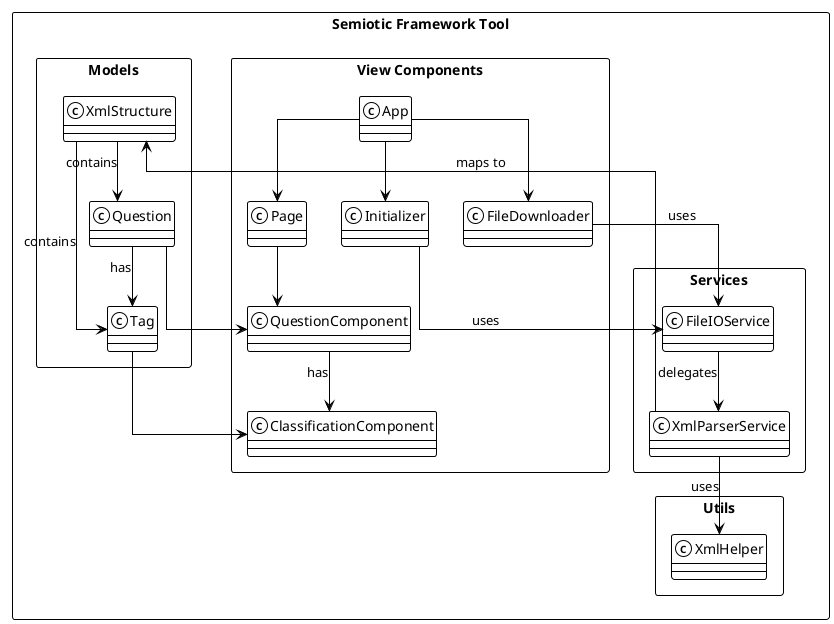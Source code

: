 @startuml package
' Set style for better readability
skinparam packageStyle rectangle
!theme mono
skinparam linetype ortho

' Main App Package
package "Semiotic Framework Tool" {
    package "View Components" {
        class App
        class Page
        class Initializer
        class FileDownloader
        class QuestionComponent
        class ClassificationComponent
    }

    package "Services" {
        class XmlParserService
        class FileIOService
    }

    package "Models" {
        class Tag
        class Question
        class XmlStructure
    }

    package "Utils" {
        class XmlHelper
    }

    ' Relationships
    

    App --> Page
    App --> Initializer
    App --> FileDownloader

    Page --> QuestionComponent

    QuestionComponent --> ClassificationComponent : has

    Tag --> ClassificationComponent

    Question --> Tag : has
    Question --> QuestionComponent

    Initializer --> FileIOService : uses
    FileDownloader --> FileIOService : uses
    FileIOService --> XmlParserService : delegates
    XmlParserService --> XmlHelper : uses
    XmlParserService --> XmlStructure : maps to
    XmlStructure --> Question : contains
    XmlStructure --> Tag : contains
}

@enduml

